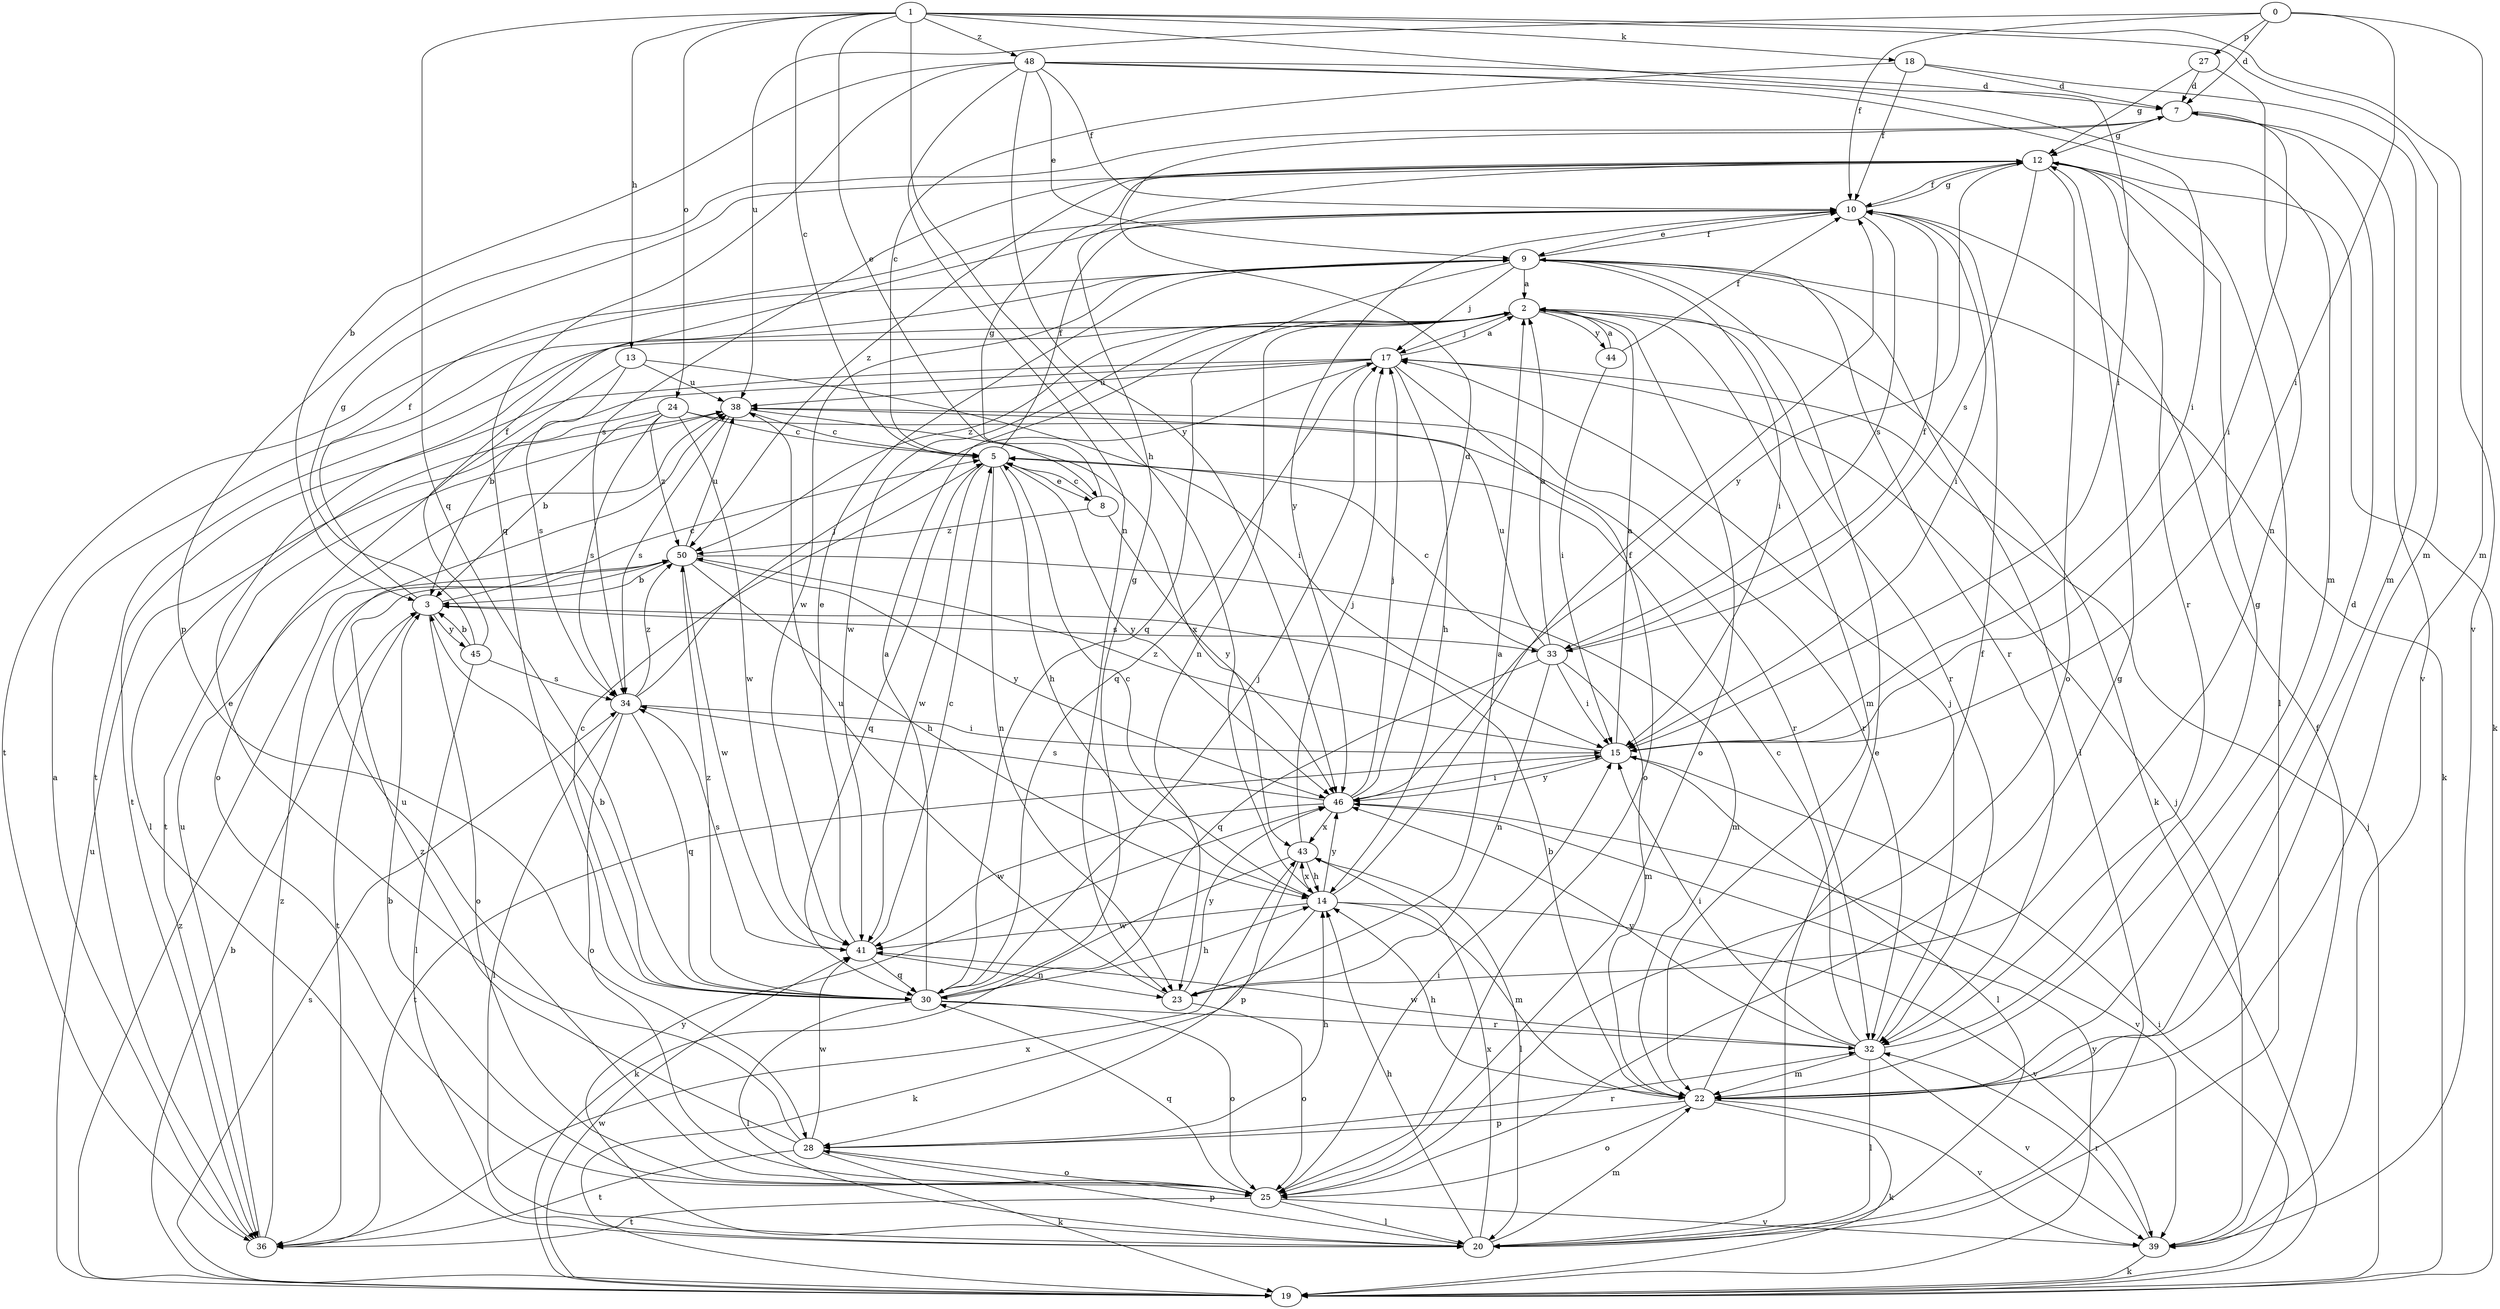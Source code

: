 strict digraph  {
0;
1;
2;
3;
5;
7;
8;
9;
10;
12;
13;
14;
15;
17;
18;
19;
20;
22;
23;
24;
25;
27;
28;
30;
32;
33;
34;
36;
38;
39;
41;
43;
44;
45;
46;
48;
50;
0 -> 7  [label=d];
0 -> 10  [label=f];
0 -> 15  [label=i];
0 -> 22  [label=m];
0 -> 27  [label=p];
0 -> 38  [label=u];
1 -> 5  [label=c];
1 -> 8  [label=e];
1 -> 13  [label=h];
1 -> 14  [label=h];
1 -> 15  [label=i];
1 -> 18  [label=k];
1 -> 22  [label=m];
1 -> 24  [label=o];
1 -> 30  [label=q];
1 -> 39  [label=v];
1 -> 48  [label=z];
2 -> 17  [label=j];
2 -> 19  [label=k];
2 -> 22  [label=m];
2 -> 23  [label=n];
2 -> 25  [label=o];
2 -> 32  [label=r];
2 -> 36  [label=t];
2 -> 41  [label=w];
2 -> 44  [label=y];
2 -> 50  [label=z];
3 -> 5  [label=c];
3 -> 10  [label=f];
3 -> 25  [label=o];
3 -> 33  [label=s];
3 -> 36  [label=t];
3 -> 45  [label=y];
5 -> 8  [label=e];
5 -> 10  [label=f];
5 -> 14  [label=h];
5 -> 23  [label=n];
5 -> 30  [label=q];
5 -> 41  [label=w];
5 -> 46  [label=y];
7 -> 12  [label=g];
7 -> 15  [label=i];
7 -> 28  [label=p];
7 -> 39  [label=v];
8 -> 5  [label=c];
8 -> 12  [label=g];
8 -> 46  [label=y];
8 -> 50  [label=z];
9 -> 2  [label=a];
9 -> 10  [label=f];
9 -> 15  [label=i];
9 -> 17  [label=j];
9 -> 19  [label=k];
9 -> 20  [label=l];
9 -> 30  [label=q];
9 -> 32  [label=r];
9 -> 36  [label=t];
9 -> 41  [label=w];
10 -> 9  [label=e];
10 -> 12  [label=g];
10 -> 15  [label=i];
10 -> 33  [label=s];
10 -> 46  [label=y];
12 -> 10  [label=f];
12 -> 19  [label=k];
12 -> 20  [label=l];
12 -> 25  [label=o];
12 -> 32  [label=r];
12 -> 33  [label=s];
12 -> 34  [label=s];
12 -> 46  [label=y];
12 -> 50  [label=z];
13 -> 15  [label=i];
13 -> 25  [label=o];
13 -> 34  [label=s];
13 -> 38  [label=u];
14 -> 5  [label=c];
14 -> 10  [label=f];
14 -> 19  [label=k];
14 -> 22  [label=m];
14 -> 39  [label=v];
14 -> 41  [label=w];
14 -> 43  [label=x];
14 -> 46  [label=y];
15 -> 2  [label=a];
15 -> 20  [label=l];
15 -> 36  [label=t];
15 -> 46  [label=y];
15 -> 50  [label=z];
17 -> 2  [label=a];
17 -> 3  [label=b];
17 -> 14  [label=h];
17 -> 25  [label=o];
17 -> 30  [label=q];
17 -> 36  [label=t];
17 -> 38  [label=u];
18 -> 5  [label=c];
18 -> 7  [label=d];
18 -> 10  [label=f];
18 -> 22  [label=m];
19 -> 3  [label=b];
19 -> 15  [label=i];
19 -> 17  [label=j];
19 -> 34  [label=s];
19 -> 38  [label=u];
19 -> 41  [label=w];
19 -> 46  [label=y];
19 -> 50  [label=z];
20 -> 9  [label=e];
20 -> 14  [label=h];
20 -> 22  [label=m];
20 -> 28  [label=p];
20 -> 43  [label=x];
20 -> 46  [label=y];
22 -> 3  [label=b];
22 -> 7  [label=d];
22 -> 10  [label=f];
22 -> 14  [label=h];
22 -> 19  [label=k];
22 -> 25  [label=o];
22 -> 28  [label=p];
22 -> 39  [label=v];
23 -> 2  [label=a];
23 -> 25  [label=o];
23 -> 38  [label=u];
23 -> 46  [label=y];
24 -> 3  [label=b];
24 -> 5  [label=c];
24 -> 20  [label=l];
24 -> 32  [label=r];
24 -> 34  [label=s];
24 -> 41  [label=w];
24 -> 50  [label=z];
25 -> 3  [label=b];
25 -> 12  [label=g];
25 -> 15  [label=i];
25 -> 20  [label=l];
25 -> 30  [label=q];
25 -> 36  [label=t];
25 -> 38  [label=u];
25 -> 39  [label=v];
27 -> 7  [label=d];
27 -> 12  [label=g];
27 -> 23  [label=n];
28 -> 9  [label=e];
28 -> 14  [label=h];
28 -> 19  [label=k];
28 -> 25  [label=o];
28 -> 32  [label=r];
28 -> 36  [label=t];
28 -> 41  [label=w];
28 -> 50  [label=z];
30 -> 2  [label=a];
30 -> 3  [label=b];
30 -> 5  [label=c];
30 -> 12  [label=g];
30 -> 14  [label=h];
30 -> 17  [label=j];
30 -> 20  [label=l];
30 -> 25  [label=o];
30 -> 32  [label=r];
30 -> 50  [label=z];
32 -> 5  [label=c];
32 -> 12  [label=g];
32 -> 15  [label=i];
32 -> 17  [label=j];
32 -> 20  [label=l];
32 -> 22  [label=m];
32 -> 39  [label=v];
32 -> 41  [label=w];
32 -> 46  [label=y];
33 -> 2  [label=a];
33 -> 5  [label=c];
33 -> 10  [label=f];
33 -> 15  [label=i];
33 -> 22  [label=m];
33 -> 23  [label=n];
33 -> 30  [label=q];
33 -> 38  [label=u];
34 -> 15  [label=i];
34 -> 17  [label=j];
34 -> 20  [label=l];
34 -> 25  [label=o];
34 -> 30  [label=q];
34 -> 50  [label=z];
36 -> 2  [label=a];
36 -> 38  [label=u];
36 -> 43  [label=x];
36 -> 50  [label=z];
38 -> 5  [label=c];
38 -> 32  [label=r];
38 -> 34  [label=s];
38 -> 36  [label=t];
38 -> 43  [label=x];
39 -> 10  [label=f];
39 -> 17  [label=j];
39 -> 19  [label=k];
39 -> 32  [label=r];
41 -> 5  [label=c];
41 -> 9  [label=e];
41 -> 23  [label=n];
41 -> 30  [label=q];
41 -> 34  [label=s];
43 -> 14  [label=h];
43 -> 17  [label=j];
43 -> 19  [label=k];
43 -> 20  [label=l];
43 -> 28  [label=p];
44 -> 2  [label=a];
44 -> 10  [label=f];
44 -> 15  [label=i];
45 -> 3  [label=b];
45 -> 10  [label=f];
45 -> 12  [label=g];
45 -> 20  [label=l];
45 -> 34  [label=s];
46 -> 7  [label=d];
46 -> 15  [label=i];
46 -> 17  [label=j];
46 -> 34  [label=s];
46 -> 39  [label=v];
46 -> 41  [label=w];
46 -> 43  [label=x];
48 -> 3  [label=b];
48 -> 7  [label=d];
48 -> 9  [label=e];
48 -> 10  [label=f];
48 -> 15  [label=i];
48 -> 22  [label=m];
48 -> 23  [label=n];
48 -> 30  [label=q];
48 -> 46  [label=y];
50 -> 3  [label=b];
50 -> 14  [label=h];
50 -> 22  [label=m];
50 -> 38  [label=u];
50 -> 41  [label=w];
50 -> 46  [label=y];
}
